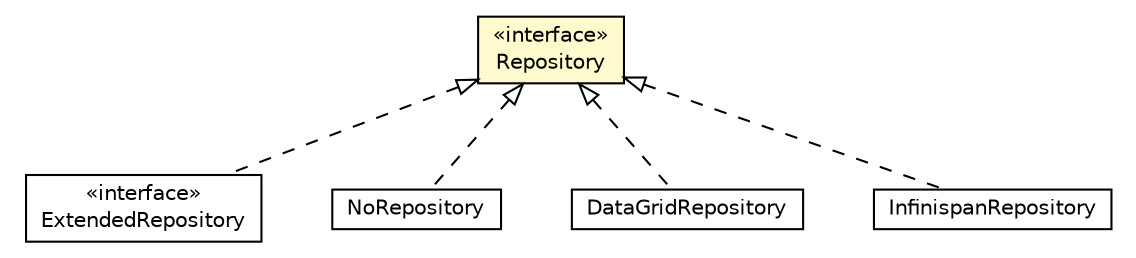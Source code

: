 #!/usr/local/bin/dot
#
# Class diagram 
# Generated by UMLGraph version 5.1 (http://www.umlgraph.org/)
#

digraph G {
	edge [fontname="Helvetica",fontsize=10,labelfontname="Helvetica",labelfontsize=10];
	node [fontname="Helvetica",fontsize=10,shape=plaintext];
	nodesep=0.25;
	ranksep=0.5;
	// pt.ist.fenixframework.backend.jvstm.repository.ExtendedRepository
	c109226 [label=<<table title="pt.ist.fenixframework.backend.jvstm.repository.ExtendedRepository" border="0" cellborder="1" cellspacing="0" cellpadding="2" port="p" href="./ExtendedRepository.html">
		<tr><td><table border="0" cellspacing="0" cellpadding="1">
<tr><td align="center" balign="center"> &#171;interface&#187; </td></tr>
<tr><td align="center" balign="center"> ExtendedRepository </td></tr>
		</table></td></tr>
		</table>>, fontname="Helvetica", fontcolor="black", fontsize=10.0];
	// pt.ist.fenixframework.backend.jvstm.repository.Repository
	c109228 [label=<<table title="pt.ist.fenixframework.backend.jvstm.repository.Repository" border="0" cellborder="1" cellspacing="0" cellpadding="2" port="p" bgcolor="lemonChiffon" href="./Repository.html">
		<tr><td><table border="0" cellspacing="0" cellpadding="1">
<tr><td align="center" balign="center"> &#171;interface&#187; </td></tr>
<tr><td align="center" balign="center"> Repository </td></tr>
		</table></td></tr>
		</table>>, fontname="Helvetica", fontcolor="black", fontsize=10.0];
	// pt.ist.fenixframework.backend.jvstm.repository.NoRepository
	c109230 [label=<<table title="pt.ist.fenixframework.backend.jvstm.repository.NoRepository" border="0" cellborder="1" cellspacing="0" cellpadding="2" port="p" href="./NoRepository.html">
		<tr><td><table border="0" cellspacing="0" cellpadding="1">
<tr><td align="center" balign="center"> NoRepository </td></tr>
		</table></td></tr>
		</table>>, fontname="Helvetica", fontcolor="black", fontsize=10.0];
	// pt.ist.fenixframework.backend.jvstm.datagrid.DataGridRepository
	c109239 [label=<<table title="pt.ist.fenixframework.backend.jvstm.datagrid.DataGridRepository" border="0" cellborder="1" cellspacing="0" cellpadding="2" port="p" href="../datagrid/DataGridRepository.html">
		<tr><td><table border="0" cellspacing="0" cellpadding="1">
<tr><td align="center" balign="center"> DataGridRepository </td></tr>
		</table></td></tr>
		</table>>, fontname="Helvetica", fontcolor="black", fontsize=10.0];
	// pt.ist.fenixframework.backend.jvstm.infinispan.InfinispanRepository
	c109244 [label=<<table title="pt.ist.fenixframework.backend.jvstm.infinispan.InfinispanRepository" border="0" cellborder="1" cellspacing="0" cellpadding="2" port="p" href="../infinispan/InfinispanRepository.html">
		<tr><td><table border="0" cellspacing="0" cellpadding="1">
<tr><td align="center" balign="center"> InfinispanRepository </td></tr>
		</table></td></tr>
		</table>>, fontname="Helvetica", fontcolor="black", fontsize=10.0];
	//pt.ist.fenixframework.backend.jvstm.repository.ExtendedRepository implements pt.ist.fenixframework.backend.jvstm.repository.Repository
	c109228:p -> c109226:p [dir=back,arrowtail=empty,style=dashed];
	//pt.ist.fenixframework.backend.jvstm.repository.NoRepository implements pt.ist.fenixframework.backend.jvstm.repository.Repository
	c109228:p -> c109230:p [dir=back,arrowtail=empty,style=dashed];
	//pt.ist.fenixframework.backend.jvstm.datagrid.DataGridRepository implements pt.ist.fenixframework.backend.jvstm.repository.Repository
	c109228:p -> c109239:p [dir=back,arrowtail=empty,style=dashed];
	//pt.ist.fenixframework.backend.jvstm.infinispan.InfinispanRepository implements pt.ist.fenixframework.backend.jvstm.repository.Repository
	c109228:p -> c109244:p [dir=back,arrowtail=empty,style=dashed];
}

